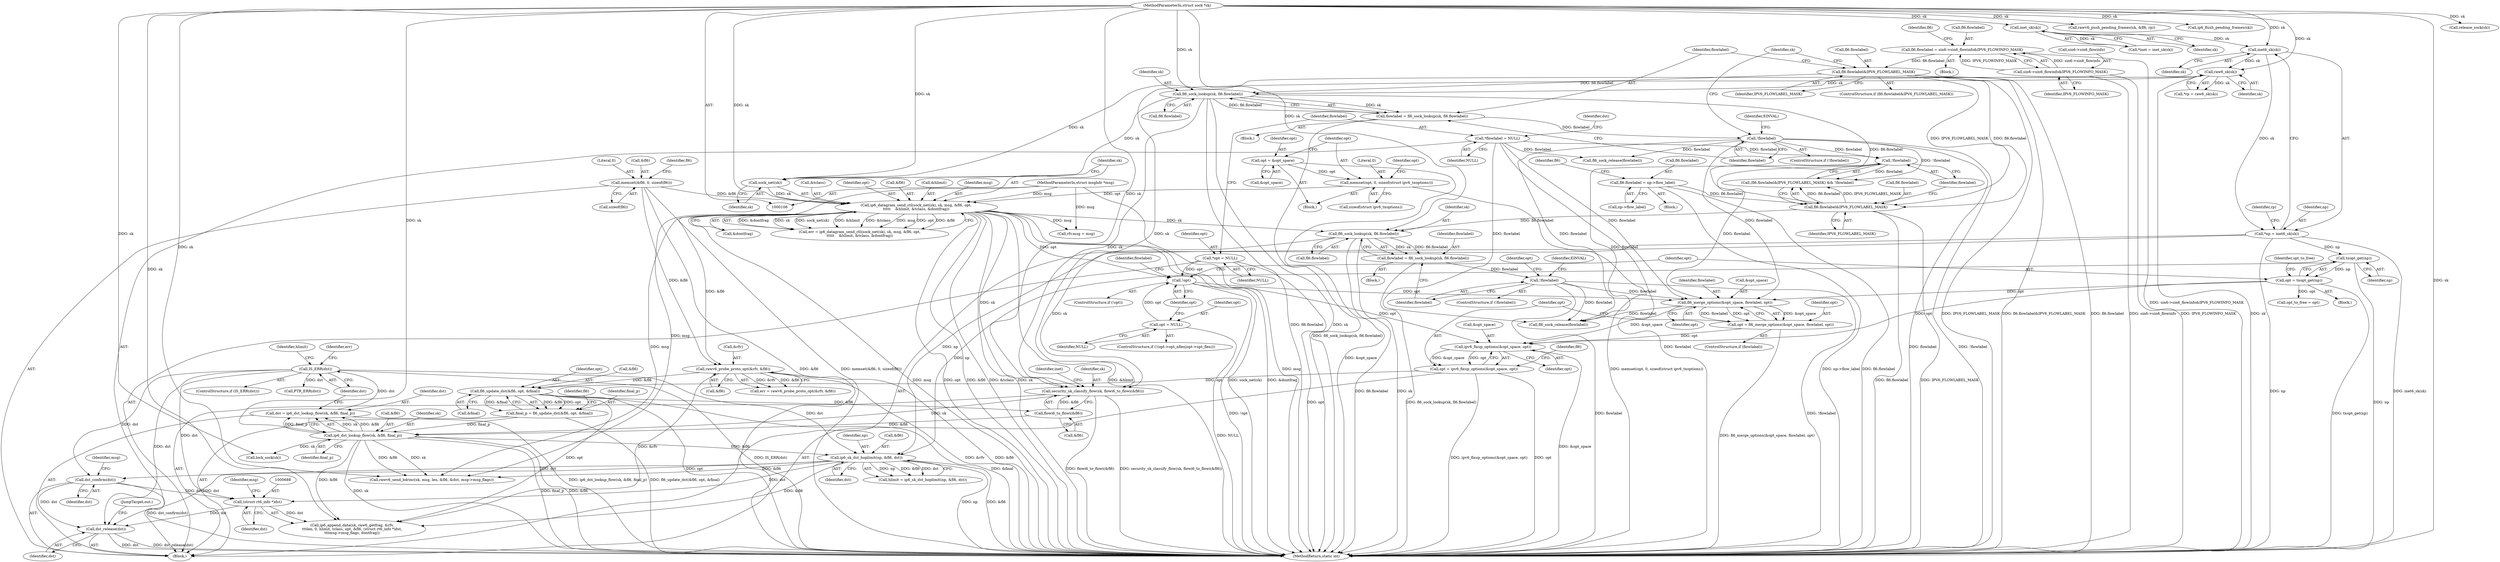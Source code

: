 digraph "0_linux_45f6fad84cc305103b28d73482b344d7f5b76f39_13@pointer" {
"1000716" [label="(Call,dst_release(dst))"];
"1000687" [label="(Call,(struct rt6_info *)dst)"];
"1000607" [label="(Call,IS_ERR(dst))"];
"1000599" [label="(Call,dst = ip6_dst_lookup_flow(sk, &fl6, final_p))"];
"1000601" [label="(Call,ip6_dst_lookup_flow(sk, &fl6, final_p))"];
"1000585" [label="(Call,security_sk_classify_flow(sk, flowi6_to_flowi(&fl6)))"];
"1000397" [label="(Call,ip6_datagram_send_ctl(sock_net(sk), sk, msg, &fl6, opt,\n\t\t\t\t\t    &hlimit, &tclass, &dontfrag))"];
"1000398" [label="(Call,sock_net(sk))"];
"1000132" [label="(Call,raw6_sk(sk))"];
"1000127" [label="(Call,inet6_sk(sk))"];
"1000122" [label="(Call,inet_sk(sk))"];
"1000107" [label="(MethodParameterIn,struct sock *sk)"];
"1000283" [label="(Call,fl6_sock_lookup(sk, fl6.flowlabel))"];
"1000275" [label="(Call,fl6.flowlabel&IPV6_FLOWLABEL_MASK)"];
"1000265" [label="(Call,fl6.flowlabel = sin6->sin6_flowinfo&IPV6_FLOWINFO_MASK)"];
"1000269" [label="(Call,sin6->sin6_flowinfo&IPV6_FLOWINFO_MASK)"];
"1000108" [label="(MethodParameterIn,struct msghdr *msg)"];
"1000187" [label="(Call,memset(&fl6, 0, sizeof(fl6)))"];
"1000384" [label="(Call,memset(opt, 0, sizeof(struct ipv6_txoptions)))"];
"1000380" [label="(Call,opt = &opt_space)"];
"1000432" [label="(Call,fl6_sock_lookup(sk, fl6.flowlabel))"];
"1000422" [label="(Call,fl6.flowlabel&IPV6_FLOWLABEL_MASK)"];
"1000355" [label="(Call,fl6.flowlabel = np->flow_label)"];
"1000587" [label="(Call,flowi6_to_flowi(&fl6))"];
"1000548" [label="(Call,fl6_update_dst(&fl6, opt, &final))"];
"1000498" [label="(Call,rawv6_probe_proto_opt(&rfv, &fl6))"];
"1000475" [label="(Call,opt = ipv6_fixup_options(&opt_space, opt))"];
"1000477" [label="(Call,ipv6_fixup_options(&opt_space, opt))"];
"1000470" [label="(Call,fl6_merge_options(&opt_space, flowlabel, opt))"];
"1000427" [label="(Call,!flowlabel)"];
"1000289" [label="(Call,!flowlabel)"];
"1000281" [label="(Call,flowlabel = fl6_sock_lookup(sk, fl6.flowlabel))"];
"1000139" [label="(Call,*flowlabel = NULL)"];
"1000438" [label="(Call,!flowlabel)"];
"1000430" [label="(Call,flowlabel = fl6_sock_lookup(sk, fl6.flowlabel))"];
"1000456" [label="(Call,!opt)"];
"1000452" [label="(Call,opt = NULL)"];
"1000135" [label="(Call,*opt = NULL)"];
"1000459" [label="(Call,opt = txopt_get(np))"];
"1000461" [label="(Call,txopt_get(np))"];
"1000125" [label="(Call,*np = inet6_sk(sk))"];
"1000468" [label="(Call,opt = fl6_merge_options(&opt_space, flowlabel, opt))"];
"1000546" [label="(Call,final_p = fl6_update_dst(&fl6, opt, &final))"];
"1000621" [label="(Call,ip6_sk_dst_hoplimit(np, &fl6, dst))"];
"1000731" [label="(Call,dst_confirm(dst))"];
"1000716" [label="(Call,dst_release(dst))"];
"1000586" [label="(Identifier,sk)"];
"1000416" [label="(Call,fl6_sock_release(flowlabel))"];
"1000587" [label="(Call,flowi6_to_flowi(&fl6))"];
"1000427" [label="(Call,!flowlabel)"];
"1000139" [label="(Call,*flowlabel = NULL)"];
"1000126" [label="(Identifier,np)"];
"1000127" [label="(Call,inet6_sk(sk))"];
"1000599" [label="(Call,dst = ip6_dst_lookup_flow(sk, &fl6, final_p))"];
"1000384" [label="(Call,memset(opt, 0, sizeof(struct ipv6_txoptions)))"];
"1000708" [label="(Call,rawv6_push_pending_frames(sk, &fl6, rp))"];
"1000687" [label="(Call,(struct rt6_info *)dst)"];
"1000434" [label="(Call,fl6.flowlabel)"];
"1000135" [label="(Call,*opt = NULL)"];
"1000398" [label="(Call,sock_net(sk))"];
"1000264" [label="(Block,)"];
"1000461" [label="(Call,txopt_get(np))"];
"1000549" [label="(Call,&fl6)"];
"1000453" [label="(Identifier,opt)"];
"1000397" [label="(Call,ip6_datagram_send_ctl(sock_net(sk), sk, msg, &fl6, opt,\n\t\t\t\t\t    &hlimit, &tclass, &dontfrag))"];
"1000131" [label="(Identifier,rp)"];
"1000496" [label="(Call,err = rawv6_probe_proto_opt(&rfv, &fl6))"];
"1000293" [label="(Identifier,EINVAL)"];
"1000382" [label="(Call,&opt_space)"];
"1000421" [label="(Call,(fl6.flowlabel&IPV6_FLOWLABEL_MASK) && !flowlabel)"];
"1000546" [label="(Call,final_p = fl6_update_dst(&fl6, opt, &final))"];
"1000467" [label="(Identifier,flowlabel)"];
"1000608" [label="(Identifier,dst)"];
"1000277" [label="(Identifier,fl6)"];
"1000747" [label="(MethodReturn,static int)"];
"1000132" [label="(Call,raw6_sk(sk))"];
"1000125" [label="(Call,*np = inet6_sk(sk))"];
"1000402" [label="(Call,&fl6)"];
"1000689" [label="(Identifier,dst)"];
"1000443" [label="(ControlStructure,if (!(opt->opt_nflen|opt->opt_flen)))"];
"1000144" [label="(Identifier,dst)"];
"1000732" [label="(Identifier,dst)"];
"1000428" [label="(Identifier,flowlabel)"];
"1000696" [label="(Call,ip6_flush_pending_frames(sk))"];
"1000400" [label="(Identifier,sk)"];
"1000717" [label="(Identifier,dst)"];
"1000719" [label="(Call,fl6_sock_release(flowlabel))"];
"1000422" [label="(Call,fl6.flowlabel&IPV6_FLOWLABEL_MASK)"];
"1000437" [label="(ControlStructure,if (!flowlabel))"];
"1000385" [label="(Identifier,opt)"];
"1000459" [label="(Call,opt = txopt_get(np))"];
"1000592" [label="(Identifier,inet)"];
"1000110" [label="(Block,)"];
"1000473" [label="(Identifier,flowlabel)"];
"1000611" [label="(Identifier,err)"];
"1000471" [label="(Call,&opt_space)"];
"1000432" [label="(Call,fl6_sock_lookup(sk, fl6.flowlabel))"];
"1000405" [label="(Call,&hlimit)"];
"1000187" [label="(Call,memset(&fl6, 0, sizeof(fl6)))"];
"1000477" [label="(Call,ipv6_fixup_options(&opt_space, opt))"];
"1000265" [label="(Call,fl6.flowlabel = sin6->sin6_flowinfo&IPV6_FLOWINFO_MASK)"];
"1000269" [label="(Call,sin6->sin6_flowinfo&IPV6_FLOWINFO_MASK)"];
"1000454" [label="(Identifier,NULL)"];
"1000617" [label="(Identifier,hlimit)"];
"1000190" [label="(Literal,0)"];
"1000356" [label="(Call,fl6.flowlabel)"];
"1000130" [label="(Call,*rp = raw6_sk(sk))"];
"1000486" [label="(Call,rfv.msg = msg)"];
"1000387" [label="(Call,sizeof(struct ipv6_txoptions))"];
"1000691" [label="(Identifier,msg)"];
"1000423" [label="(Call,fl6.flowlabel)"];
"1000501" [label="(Call,&fl6)"];
"1000671" [label="(Call,lock_sock(sk))"];
"1000288" [label="(ControlStructure,if (!flowlabel))"];
"1000107" [label="(MethodParameterIn,struct sock *sk)"];
"1000188" [label="(Call,&fl6)"];
"1000447" [label="(Identifier,opt)"];
"1000455" [label="(ControlStructure,if (!opt))"];
"1000483" [label="(Identifier,fl6)"];
"1000468" [label="(Call,opt = fl6_merge_options(&opt_space, flowlabel, opt))"];
"1000133" [label="(Identifier,sk)"];
"1000275" [label="(Call,fl6.flowlabel&IPV6_FLOWLABEL_MASK)"];
"1000426" [label="(Identifier,IPV6_FLOWLABEL_MASK)"];
"1000738" [label="(Identifier,msg)"];
"1000386" [label="(Literal,0)"];
"1000399" [label="(Identifier,sk)"];
"1000607" [label="(Call,IS_ERR(dst))"];
"1000460" [label="(Identifier,opt)"];
"1000136" [label="(Identifier,opt)"];
"1000279" [label="(Identifier,IPV6_FLOWLABEL_MASK)"];
"1000718" [label="(JumpTarget,out:)"];
"1000547" [label="(Identifier,final_p)"];
"1000137" [label="(Identifier,NULL)"];
"1000381" [label="(Identifier,opt)"];
"1000433" [label="(Identifier,sk)"];
"1000123" [label="(Identifier,sk)"];
"1000283" [label="(Call,fl6_sock_lookup(sk, fl6.flowlabel))"];
"1000552" [label="(Call,&final)"];
"1000281" [label="(Call,flowlabel = fl6_sock_lookup(sk, fl6.flowlabel))"];
"1000120" [label="(Call,*inet = inet_sk(sk))"];
"1000401" [label="(Identifier,msg)"];
"1000476" [label="(Identifier,opt)"];
"1000431" [label="(Identifier,flowlabel)"];
"1000463" [label="(Call,opt_to_free = opt)"];
"1000407" [label="(Call,&tclass)"];
"1000359" [label="(Call,np->flow_label)"];
"1000442" [label="(Identifier,EINVAL)"];
"1000276" [label="(Call,fl6.flowlabel)"];
"1000548" [label="(Call,fl6_update_dst(&fl6, opt, &final))"];
"1000355" [label="(Call,fl6.flowlabel = np->flow_label)"];
"1000456" [label="(Call,!opt)"];
"1000658" [label="(Call,rawv6_send_hdrinc(sk, msg, len, &fl6, &dst, msg->msg_flags))"];
"1000334" [label="(Block,)"];
"1000273" [label="(Identifier,IPV6_FLOWINFO_MASK)"];
"1000605" [label="(Identifier,final_p)"];
"1000602" [label="(Identifier,sk)"];
"1000731" [label="(Call,dst_confirm(dst))"];
"1000558" [label="(Identifier,fl6)"];
"1000480" [label="(Identifier,opt)"];
"1000600" [label="(Identifier,dst)"];
"1000457" [label="(Identifier,opt)"];
"1000462" [label="(Identifier,np)"];
"1000195" [label="(Identifier,fl6)"];
"1000475" [label="(Call,opt = ipv6_fixup_options(&opt_space, opt))"];
"1000298" [label="(Identifier,sk)"];
"1000619" [label="(Call,hlimit = ip6_sk_dst_hoplimit(np, &fl6, dst))"];
"1000603" [label="(Call,&fl6)"];
"1000588" [label="(Call,&fl6)"];
"1000140" [label="(Identifier,flowlabel)"];
"1000391" [label="(Identifier,opt)"];
"1000430" [label="(Call,flowlabel = fl6_sock_lookup(sk, fl6.flowlabel))"];
"1000290" [label="(Identifier,flowlabel)"];
"1000466" [label="(ControlStructure,if (flowlabel))"];
"1000621" [label="(Call,ip6_sk_dst_hoplimit(np, &fl6, dst))"];
"1000128" [label="(Identifier,sk)"];
"1000458" [label="(Block,)"];
"1000429" [label="(Block,)"];
"1000438" [label="(Call,!flowlabel)"];
"1000280" [label="(Block,)"];
"1000365" [label="(Identifier,fl6)"];
"1000379" [label="(Block,)"];
"1000498" [label="(Call,rawv6_probe_proto_opt(&rfv, &fl6))"];
"1000499" [label="(Call,&rfv)"];
"1000675" [label="(Call,ip6_append_data(sk, raw6_getfrag, &rfv,\n\t\t\tlen, 0, hlimit, tclass, opt, &fl6, (struct rt6_info *)dst,\n\t\t\tmsg->msg_flags, dontfrag))"];
"1000270" [label="(Call,sin6->sin6_flowinfo)"];
"1000122" [label="(Call,inet_sk(sk))"];
"1000606" [label="(ControlStructure,if (IS_ERR(dst)))"];
"1000439" [label="(Identifier,flowlabel)"];
"1000141" [label="(Identifier,NULL)"];
"1000404" [label="(Identifier,opt)"];
"1000551" [label="(Identifier,opt)"];
"1000452" [label="(Call,opt = NULL)"];
"1000469" [label="(Identifier,opt)"];
"1000622" [label="(Identifier,np)"];
"1000623" [label="(Call,&fl6)"];
"1000601" [label="(Call,ip6_dst_lookup_flow(sk, &fl6, final_p))"];
"1000284" [label="(Identifier,sk)"];
"1000409" [label="(Call,&dontfrag)"];
"1000470" [label="(Call,fl6_merge_options(&opt_space, flowlabel, opt))"];
"1000464" [label="(Identifier,opt_to_free)"];
"1000380" [label="(Call,opt = &opt_space)"];
"1000478" [label="(Call,&opt_space)"];
"1000713" [label="(Call,release_sock(sk))"];
"1000266" [label="(Call,fl6.flowlabel)"];
"1000625" [label="(Identifier,dst)"];
"1000395" [label="(Call,err = ip6_datagram_send_ctl(sock_net(sk), sk, msg, &fl6, opt,\n\t\t\t\t\t    &hlimit, &tclass, &dontfrag))"];
"1000285" [label="(Call,fl6.flowlabel)"];
"1000612" [label="(Call,PTR_ERR(dst))"];
"1000474" [label="(Identifier,opt)"];
"1000585" [label="(Call,security_sk_classify_flow(sk, flowi6_to_flowi(&fl6)))"];
"1000108" [label="(MethodParameterIn,struct msghdr *msg)"];
"1000289" [label="(Call,!flowlabel)"];
"1000274" [label="(ControlStructure,if (fl6.flowlabel&IPV6_FLOWLABEL_MASK))"];
"1000191" [label="(Call,sizeof(fl6))"];
"1000282" [label="(Identifier,flowlabel)"];
"1000716" -> "1000110"  [label="AST: "];
"1000716" -> "1000717"  [label="CFG: "];
"1000717" -> "1000716"  [label="AST: "];
"1000718" -> "1000716"  [label="CFG: "];
"1000716" -> "1000747"  [label="DDG: dst_release(dst)"];
"1000716" -> "1000747"  [label="DDG: dst"];
"1000687" -> "1000716"  [label="DDG: dst"];
"1000607" -> "1000716"  [label="DDG: dst"];
"1000621" -> "1000716"  [label="DDG: dst"];
"1000731" -> "1000716"  [label="DDG: dst"];
"1000687" -> "1000675"  [label="AST: "];
"1000687" -> "1000689"  [label="CFG: "];
"1000688" -> "1000687"  [label="AST: "];
"1000689" -> "1000687"  [label="AST: "];
"1000691" -> "1000687"  [label="CFG: "];
"1000687" -> "1000675"  [label="DDG: dst"];
"1000607" -> "1000687"  [label="DDG: dst"];
"1000621" -> "1000687"  [label="DDG: dst"];
"1000731" -> "1000687"  [label="DDG: dst"];
"1000607" -> "1000606"  [label="AST: "];
"1000607" -> "1000608"  [label="CFG: "];
"1000608" -> "1000607"  [label="AST: "];
"1000611" -> "1000607"  [label="CFG: "];
"1000617" -> "1000607"  [label="CFG: "];
"1000607" -> "1000747"  [label="DDG: IS_ERR(dst)"];
"1000599" -> "1000607"  [label="DDG: dst"];
"1000607" -> "1000612"  [label="DDG: dst"];
"1000607" -> "1000621"  [label="DDG: dst"];
"1000607" -> "1000731"  [label="DDG: dst"];
"1000599" -> "1000110"  [label="AST: "];
"1000599" -> "1000601"  [label="CFG: "];
"1000600" -> "1000599"  [label="AST: "];
"1000601" -> "1000599"  [label="AST: "];
"1000608" -> "1000599"  [label="CFG: "];
"1000599" -> "1000747"  [label="DDG: ip6_dst_lookup_flow(sk, &fl6, final_p)"];
"1000601" -> "1000599"  [label="DDG: sk"];
"1000601" -> "1000599"  [label="DDG: &fl6"];
"1000601" -> "1000599"  [label="DDG: final_p"];
"1000601" -> "1000605"  [label="CFG: "];
"1000602" -> "1000601"  [label="AST: "];
"1000603" -> "1000601"  [label="AST: "];
"1000605" -> "1000601"  [label="AST: "];
"1000601" -> "1000747"  [label="DDG: sk"];
"1000601" -> "1000747"  [label="DDG: final_p"];
"1000601" -> "1000747"  [label="DDG: &fl6"];
"1000585" -> "1000601"  [label="DDG: sk"];
"1000107" -> "1000601"  [label="DDG: sk"];
"1000587" -> "1000601"  [label="DDG: &fl6"];
"1000546" -> "1000601"  [label="DDG: final_p"];
"1000601" -> "1000621"  [label="DDG: &fl6"];
"1000601" -> "1000658"  [label="DDG: sk"];
"1000601" -> "1000658"  [label="DDG: &fl6"];
"1000601" -> "1000671"  [label="DDG: sk"];
"1000601" -> "1000675"  [label="DDG: &fl6"];
"1000585" -> "1000110"  [label="AST: "];
"1000585" -> "1000587"  [label="CFG: "];
"1000586" -> "1000585"  [label="AST: "];
"1000587" -> "1000585"  [label="AST: "];
"1000592" -> "1000585"  [label="CFG: "];
"1000585" -> "1000747"  [label="DDG: flowi6_to_flowi(&fl6)"];
"1000585" -> "1000747"  [label="DDG: security_sk_classify_flow(sk, flowi6_to_flowi(&fl6))"];
"1000397" -> "1000585"  [label="DDG: sk"];
"1000283" -> "1000585"  [label="DDG: sk"];
"1000432" -> "1000585"  [label="DDG: sk"];
"1000132" -> "1000585"  [label="DDG: sk"];
"1000107" -> "1000585"  [label="DDG: sk"];
"1000587" -> "1000585"  [label="DDG: &fl6"];
"1000397" -> "1000395"  [label="AST: "];
"1000397" -> "1000409"  [label="CFG: "];
"1000398" -> "1000397"  [label="AST: "];
"1000400" -> "1000397"  [label="AST: "];
"1000401" -> "1000397"  [label="AST: "];
"1000402" -> "1000397"  [label="AST: "];
"1000404" -> "1000397"  [label="AST: "];
"1000405" -> "1000397"  [label="AST: "];
"1000407" -> "1000397"  [label="AST: "];
"1000409" -> "1000397"  [label="AST: "];
"1000395" -> "1000397"  [label="CFG: "];
"1000397" -> "1000747"  [label="DDG: &hlimit"];
"1000397" -> "1000747"  [label="DDG: sock_net(sk)"];
"1000397" -> "1000747"  [label="DDG: &dontfrag"];
"1000397" -> "1000747"  [label="DDG: msg"];
"1000397" -> "1000747"  [label="DDG: opt"];
"1000397" -> "1000747"  [label="DDG: &fl6"];
"1000397" -> "1000747"  [label="DDG: &tclass"];
"1000397" -> "1000747"  [label="DDG: sk"];
"1000397" -> "1000395"  [label="DDG: &dontfrag"];
"1000397" -> "1000395"  [label="DDG: sk"];
"1000397" -> "1000395"  [label="DDG: sock_net(sk)"];
"1000397" -> "1000395"  [label="DDG: &hlimit"];
"1000397" -> "1000395"  [label="DDG: &tclass"];
"1000397" -> "1000395"  [label="DDG: msg"];
"1000397" -> "1000395"  [label="DDG: opt"];
"1000397" -> "1000395"  [label="DDG: &fl6"];
"1000398" -> "1000397"  [label="DDG: sk"];
"1000107" -> "1000397"  [label="DDG: sk"];
"1000108" -> "1000397"  [label="DDG: msg"];
"1000187" -> "1000397"  [label="DDG: &fl6"];
"1000384" -> "1000397"  [label="DDG: opt"];
"1000397" -> "1000432"  [label="DDG: sk"];
"1000397" -> "1000456"  [label="DDG: opt"];
"1000397" -> "1000486"  [label="DDG: msg"];
"1000397" -> "1000498"  [label="DDG: &fl6"];
"1000397" -> "1000658"  [label="DDG: msg"];
"1000398" -> "1000399"  [label="CFG: "];
"1000399" -> "1000398"  [label="AST: "];
"1000400" -> "1000398"  [label="CFG: "];
"1000132" -> "1000398"  [label="DDG: sk"];
"1000283" -> "1000398"  [label="DDG: sk"];
"1000107" -> "1000398"  [label="DDG: sk"];
"1000132" -> "1000130"  [label="AST: "];
"1000132" -> "1000133"  [label="CFG: "];
"1000133" -> "1000132"  [label="AST: "];
"1000130" -> "1000132"  [label="CFG: "];
"1000132" -> "1000747"  [label="DDG: sk"];
"1000132" -> "1000130"  [label="DDG: sk"];
"1000127" -> "1000132"  [label="DDG: sk"];
"1000107" -> "1000132"  [label="DDG: sk"];
"1000132" -> "1000283"  [label="DDG: sk"];
"1000127" -> "1000125"  [label="AST: "];
"1000127" -> "1000128"  [label="CFG: "];
"1000128" -> "1000127"  [label="AST: "];
"1000125" -> "1000127"  [label="CFG: "];
"1000127" -> "1000125"  [label="DDG: sk"];
"1000122" -> "1000127"  [label="DDG: sk"];
"1000107" -> "1000127"  [label="DDG: sk"];
"1000122" -> "1000120"  [label="AST: "];
"1000122" -> "1000123"  [label="CFG: "];
"1000123" -> "1000122"  [label="AST: "];
"1000120" -> "1000122"  [label="CFG: "];
"1000122" -> "1000120"  [label="DDG: sk"];
"1000107" -> "1000122"  [label="DDG: sk"];
"1000107" -> "1000106"  [label="AST: "];
"1000107" -> "1000747"  [label="DDG: sk"];
"1000107" -> "1000283"  [label="DDG: sk"];
"1000107" -> "1000432"  [label="DDG: sk"];
"1000107" -> "1000658"  [label="DDG: sk"];
"1000107" -> "1000671"  [label="DDG: sk"];
"1000107" -> "1000675"  [label="DDG: sk"];
"1000107" -> "1000696"  [label="DDG: sk"];
"1000107" -> "1000708"  [label="DDG: sk"];
"1000107" -> "1000713"  [label="DDG: sk"];
"1000283" -> "1000281"  [label="AST: "];
"1000283" -> "1000285"  [label="CFG: "];
"1000284" -> "1000283"  [label="AST: "];
"1000285" -> "1000283"  [label="AST: "];
"1000281" -> "1000283"  [label="CFG: "];
"1000283" -> "1000747"  [label="DDG: fl6.flowlabel"];
"1000283" -> "1000747"  [label="DDG: sk"];
"1000283" -> "1000281"  [label="DDG: sk"];
"1000283" -> "1000281"  [label="DDG: fl6.flowlabel"];
"1000275" -> "1000283"  [label="DDG: fl6.flowlabel"];
"1000283" -> "1000422"  [label="DDG: fl6.flowlabel"];
"1000275" -> "1000274"  [label="AST: "];
"1000275" -> "1000279"  [label="CFG: "];
"1000276" -> "1000275"  [label="AST: "];
"1000279" -> "1000275"  [label="AST: "];
"1000282" -> "1000275"  [label="CFG: "];
"1000298" -> "1000275"  [label="CFG: "];
"1000275" -> "1000747"  [label="DDG: fl6.flowlabel&IPV6_FLOWLABEL_MASK"];
"1000275" -> "1000747"  [label="DDG: fl6.flowlabel"];
"1000275" -> "1000747"  [label="DDG: IPV6_FLOWLABEL_MASK"];
"1000265" -> "1000275"  [label="DDG: fl6.flowlabel"];
"1000275" -> "1000422"  [label="DDG: fl6.flowlabel"];
"1000275" -> "1000422"  [label="DDG: IPV6_FLOWLABEL_MASK"];
"1000265" -> "1000264"  [label="AST: "];
"1000265" -> "1000269"  [label="CFG: "];
"1000266" -> "1000265"  [label="AST: "];
"1000269" -> "1000265"  [label="AST: "];
"1000277" -> "1000265"  [label="CFG: "];
"1000265" -> "1000747"  [label="DDG: sin6->sin6_flowinfo&IPV6_FLOWINFO_MASK"];
"1000269" -> "1000265"  [label="DDG: sin6->sin6_flowinfo"];
"1000269" -> "1000265"  [label="DDG: IPV6_FLOWINFO_MASK"];
"1000269" -> "1000273"  [label="CFG: "];
"1000270" -> "1000269"  [label="AST: "];
"1000273" -> "1000269"  [label="AST: "];
"1000269" -> "1000747"  [label="DDG: IPV6_FLOWINFO_MASK"];
"1000269" -> "1000747"  [label="DDG: sin6->sin6_flowinfo"];
"1000108" -> "1000106"  [label="AST: "];
"1000108" -> "1000747"  [label="DDG: msg"];
"1000108" -> "1000486"  [label="DDG: msg"];
"1000108" -> "1000658"  [label="DDG: msg"];
"1000187" -> "1000110"  [label="AST: "];
"1000187" -> "1000191"  [label="CFG: "];
"1000188" -> "1000187"  [label="AST: "];
"1000190" -> "1000187"  [label="AST: "];
"1000191" -> "1000187"  [label="AST: "];
"1000195" -> "1000187"  [label="CFG: "];
"1000187" -> "1000747"  [label="DDG: &fl6"];
"1000187" -> "1000747"  [label="DDG: memset(&fl6, 0, sizeof(fl6))"];
"1000187" -> "1000498"  [label="DDG: &fl6"];
"1000384" -> "1000379"  [label="AST: "];
"1000384" -> "1000387"  [label="CFG: "];
"1000385" -> "1000384"  [label="AST: "];
"1000386" -> "1000384"  [label="AST: "];
"1000387" -> "1000384"  [label="AST: "];
"1000391" -> "1000384"  [label="CFG: "];
"1000384" -> "1000747"  [label="DDG: memset(opt, 0, sizeof(struct ipv6_txoptions))"];
"1000380" -> "1000384"  [label="DDG: opt"];
"1000380" -> "1000379"  [label="AST: "];
"1000380" -> "1000382"  [label="CFG: "];
"1000381" -> "1000380"  [label="AST: "];
"1000382" -> "1000380"  [label="AST: "];
"1000385" -> "1000380"  [label="CFG: "];
"1000380" -> "1000747"  [label="DDG: &opt_space"];
"1000432" -> "1000430"  [label="AST: "];
"1000432" -> "1000434"  [label="CFG: "];
"1000433" -> "1000432"  [label="AST: "];
"1000434" -> "1000432"  [label="AST: "];
"1000430" -> "1000432"  [label="CFG: "];
"1000432" -> "1000747"  [label="DDG: fl6.flowlabel"];
"1000432" -> "1000747"  [label="DDG: sk"];
"1000432" -> "1000430"  [label="DDG: sk"];
"1000432" -> "1000430"  [label="DDG: fl6.flowlabel"];
"1000422" -> "1000432"  [label="DDG: fl6.flowlabel"];
"1000422" -> "1000421"  [label="AST: "];
"1000422" -> "1000426"  [label="CFG: "];
"1000423" -> "1000422"  [label="AST: "];
"1000426" -> "1000422"  [label="AST: "];
"1000428" -> "1000422"  [label="CFG: "];
"1000421" -> "1000422"  [label="CFG: "];
"1000422" -> "1000747"  [label="DDG: IPV6_FLOWLABEL_MASK"];
"1000422" -> "1000747"  [label="DDG: fl6.flowlabel"];
"1000422" -> "1000421"  [label="DDG: fl6.flowlabel"];
"1000422" -> "1000421"  [label="DDG: IPV6_FLOWLABEL_MASK"];
"1000355" -> "1000422"  [label="DDG: fl6.flowlabel"];
"1000355" -> "1000334"  [label="AST: "];
"1000355" -> "1000359"  [label="CFG: "];
"1000356" -> "1000355"  [label="AST: "];
"1000359" -> "1000355"  [label="AST: "];
"1000365" -> "1000355"  [label="CFG: "];
"1000355" -> "1000747"  [label="DDG: fl6.flowlabel"];
"1000355" -> "1000747"  [label="DDG: np->flow_label"];
"1000587" -> "1000588"  [label="CFG: "];
"1000588" -> "1000587"  [label="AST: "];
"1000548" -> "1000587"  [label="DDG: &fl6"];
"1000548" -> "1000546"  [label="AST: "];
"1000548" -> "1000552"  [label="CFG: "];
"1000549" -> "1000548"  [label="AST: "];
"1000551" -> "1000548"  [label="AST: "];
"1000552" -> "1000548"  [label="AST: "];
"1000546" -> "1000548"  [label="CFG: "];
"1000548" -> "1000747"  [label="DDG: opt"];
"1000548" -> "1000747"  [label="DDG: &final"];
"1000548" -> "1000546"  [label="DDG: &fl6"];
"1000548" -> "1000546"  [label="DDG: opt"];
"1000548" -> "1000546"  [label="DDG: &final"];
"1000498" -> "1000548"  [label="DDG: &fl6"];
"1000475" -> "1000548"  [label="DDG: opt"];
"1000548" -> "1000675"  [label="DDG: opt"];
"1000498" -> "1000496"  [label="AST: "];
"1000498" -> "1000501"  [label="CFG: "];
"1000499" -> "1000498"  [label="AST: "];
"1000501" -> "1000498"  [label="AST: "];
"1000496" -> "1000498"  [label="CFG: "];
"1000498" -> "1000747"  [label="DDG: &rfv"];
"1000498" -> "1000747"  [label="DDG: &fl6"];
"1000498" -> "1000496"  [label="DDG: &rfv"];
"1000498" -> "1000496"  [label="DDG: &fl6"];
"1000498" -> "1000675"  [label="DDG: &rfv"];
"1000475" -> "1000110"  [label="AST: "];
"1000475" -> "1000477"  [label="CFG: "];
"1000476" -> "1000475"  [label="AST: "];
"1000477" -> "1000475"  [label="AST: "];
"1000483" -> "1000475"  [label="CFG: "];
"1000475" -> "1000747"  [label="DDG: opt"];
"1000475" -> "1000747"  [label="DDG: ipv6_fixup_options(&opt_space, opt)"];
"1000477" -> "1000475"  [label="DDG: &opt_space"];
"1000477" -> "1000475"  [label="DDG: opt"];
"1000477" -> "1000480"  [label="CFG: "];
"1000478" -> "1000477"  [label="AST: "];
"1000480" -> "1000477"  [label="AST: "];
"1000477" -> "1000747"  [label="DDG: &opt_space"];
"1000470" -> "1000477"  [label="DDG: &opt_space"];
"1000468" -> "1000477"  [label="DDG: opt"];
"1000456" -> "1000477"  [label="DDG: opt"];
"1000459" -> "1000477"  [label="DDG: opt"];
"1000470" -> "1000468"  [label="AST: "];
"1000470" -> "1000474"  [label="CFG: "];
"1000471" -> "1000470"  [label="AST: "];
"1000473" -> "1000470"  [label="AST: "];
"1000474" -> "1000470"  [label="AST: "];
"1000468" -> "1000470"  [label="CFG: "];
"1000470" -> "1000468"  [label="DDG: &opt_space"];
"1000470" -> "1000468"  [label="DDG: flowlabel"];
"1000470" -> "1000468"  [label="DDG: opt"];
"1000427" -> "1000470"  [label="DDG: flowlabel"];
"1000289" -> "1000470"  [label="DDG: flowlabel"];
"1000139" -> "1000470"  [label="DDG: flowlabel"];
"1000438" -> "1000470"  [label="DDG: flowlabel"];
"1000456" -> "1000470"  [label="DDG: opt"];
"1000459" -> "1000470"  [label="DDG: opt"];
"1000470" -> "1000719"  [label="DDG: flowlabel"];
"1000427" -> "1000421"  [label="AST: "];
"1000427" -> "1000428"  [label="CFG: "];
"1000428" -> "1000427"  [label="AST: "];
"1000421" -> "1000427"  [label="CFG: "];
"1000427" -> "1000421"  [label="DDG: flowlabel"];
"1000289" -> "1000427"  [label="DDG: flowlabel"];
"1000139" -> "1000427"  [label="DDG: flowlabel"];
"1000427" -> "1000719"  [label="DDG: flowlabel"];
"1000289" -> "1000288"  [label="AST: "];
"1000289" -> "1000290"  [label="CFG: "];
"1000290" -> "1000289"  [label="AST: "];
"1000293" -> "1000289"  [label="CFG: "];
"1000298" -> "1000289"  [label="CFG: "];
"1000289" -> "1000747"  [label="DDG: flowlabel"];
"1000289" -> "1000747"  [label="DDG: !flowlabel"];
"1000281" -> "1000289"  [label="DDG: flowlabel"];
"1000289" -> "1000416"  [label="DDG: flowlabel"];
"1000289" -> "1000421"  [label="DDG: !flowlabel"];
"1000289" -> "1000719"  [label="DDG: flowlabel"];
"1000281" -> "1000280"  [label="AST: "];
"1000282" -> "1000281"  [label="AST: "];
"1000290" -> "1000281"  [label="CFG: "];
"1000281" -> "1000747"  [label="DDG: fl6_sock_lookup(sk, fl6.flowlabel)"];
"1000139" -> "1000110"  [label="AST: "];
"1000139" -> "1000141"  [label="CFG: "];
"1000140" -> "1000139"  [label="AST: "];
"1000141" -> "1000139"  [label="AST: "];
"1000144" -> "1000139"  [label="CFG: "];
"1000139" -> "1000747"  [label="DDG: flowlabel"];
"1000139" -> "1000416"  [label="DDG: flowlabel"];
"1000139" -> "1000719"  [label="DDG: flowlabel"];
"1000438" -> "1000437"  [label="AST: "];
"1000438" -> "1000439"  [label="CFG: "];
"1000439" -> "1000438"  [label="AST: "];
"1000442" -> "1000438"  [label="CFG: "];
"1000447" -> "1000438"  [label="CFG: "];
"1000438" -> "1000747"  [label="DDG: !flowlabel"];
"1000438" -> "1000747"  [label="DDG: flowlabel"];
"1000430" -> "1000438"  [label="DDG: flowlabel"];
"1000438" -> "1000719"  [label="DDG: flowlabel"];
"1000430" -> "1000429"  [label="AST: "];
"1000431" -> "1000430"  [label="AST: "];
"1000439" -> "1000430"  [label="CFG: "];
"1000430" -> "1000747"  [label="DDG: fl6_sock_lookup(sk, fl6.flowlabel)"];
"1000456" -> "1000455"  [label="AST: "];
"1000456" -> "1000457"  [label="CFG: "];
"1000457" -> "1000456"  [label="AST: "];
"1000460" -> "1000456"  [label="CFG: "];
"1000467" -> "1000456"  [label="CFG: "];
"1000456" -> "1000747"  [label="DDG: !opt"];
"1000452" -> "1000456"  [label="DDG: opt"];
"1000135" -> "1000456"  [label="DDG: opt"];
"1000452" -> "1000443"  [label="AST: "];
"1000452" -> "1000454"  [label="CFG: "];
"1000453" -> "1000452"  [label="AST: "];
"1000454" -> "1000452"  [label="AST: "];
"1000457" -> "1000452"  [label="CFG: "];
"1000452" -> "1000747"  [label="DDG: NULL"];
"1000135" -> "1000110"  [label="AST: "];
"1000135" -> "1000137"  [label="CFG: "];
"1000136" -> "1000135"  [label="AST: "];
"1000137" -> "1000135"  [label="AST: "];
"1000140" -> "1000135"  [label="CFG: "];
"1000135" -> "1000747"  [label="DDG: opt"];
"1000459" -> "1000458"  [label="AST: "];
"1000459" -> "1000461"  [label="CFG: "];
"1000460" -> "1000459"  [label="AST: "];
"1000461" -> "1000459"  [label="AST: "];
"1000464" -> "1000459"  [label="CFG: "];
"1000459" -> "1000747"  [label="DDG: txopt_get(np)"];
"1000461" -> "1000459"  [label="DDG: np"];
"1000459" -> "1000463"  [label="DDG: opt"];
"1000461" -> "1000462"  [label="CFG: "];
"1000462" -> "1000461"  [label="AST: "];
"1000461" -> "1000747"  [label="DDG: np"];
"1000125" -> "1000461"  [label="DDG: np"];
"1000461" -> "1000621"  [label="DDG: np"];
"1000125" -> "1000110"  [label="AST: "];
"1000126" -> "1000125"  [label="AST: "];
"1000131" -> "1000125"  [label="CFG: "];
"1000125" -> "1000747"  [label="DDG: np"];
"1000125" -> "1000747"  [label="DDG: inet6_sk(sk)"];
"1000125" -> "1000621"  [label="DDG: np"];
"1000468" -> "1000466"  [label="AST: "];
"1000469" -> "1000468"  [label="AST: "];
"1000476" -> "1000468"  [label="CFG: "];
"1000468" -> "1000747"  [label="DDG: fl6_merge_options(&opt_space, flowlabel, opt)"];
"1000546" -> "1000110"  [label="AST: "];
"1000547" -> "1000546"  [label="AST: "];
"1000558" -> "1000546"  [label="CFG: "];
"1000546" -> "1000747"  [label="DDG: fl6_update_dst(&fl6, opt, &final)"];
"1000621" -> "1000619"  [label="AST: "];
"1000621" -> "1000625"  [label="CFG: "];
"1000622" -> "1000621"  [label="AST: "];
"1000623" -> "1000621"  [label="AST: "];
"1000625" -> "1000621"  [label="AST: "];
"1000619" -> "1000621"  [label="CFG: "];
"1000621" -> "1000747"  [label="DDG: np"];
"1000621" -> "1000747"  [label="DDG: &fl6"];
"1000621" -> "1000619"  [label="DDG: np"];
"1000621" -> "1000619"  [label="DDG: &fl6"];
"1000621" -> "1000619"  [label="DDG: dst"];
"1000621" -> "1000658"  [label="DDG: &fl6"];
"1000621" -> "1000675"  [label="DDG: &fl6"];
"1000621" -> "1000731"  [label="DDG: dst"];
"1000731" -> "1000110"  [label="AST: "];
"1000731" -> "1000732"  [label="CFG: "];
"1000732" -> "1000731"  [label="AST: "];
"1000738" -> "1000731"  [label="CFG: "];
"1000731" -> "1000747"  [label="DDG: dst_confirm(dst)"];
}
